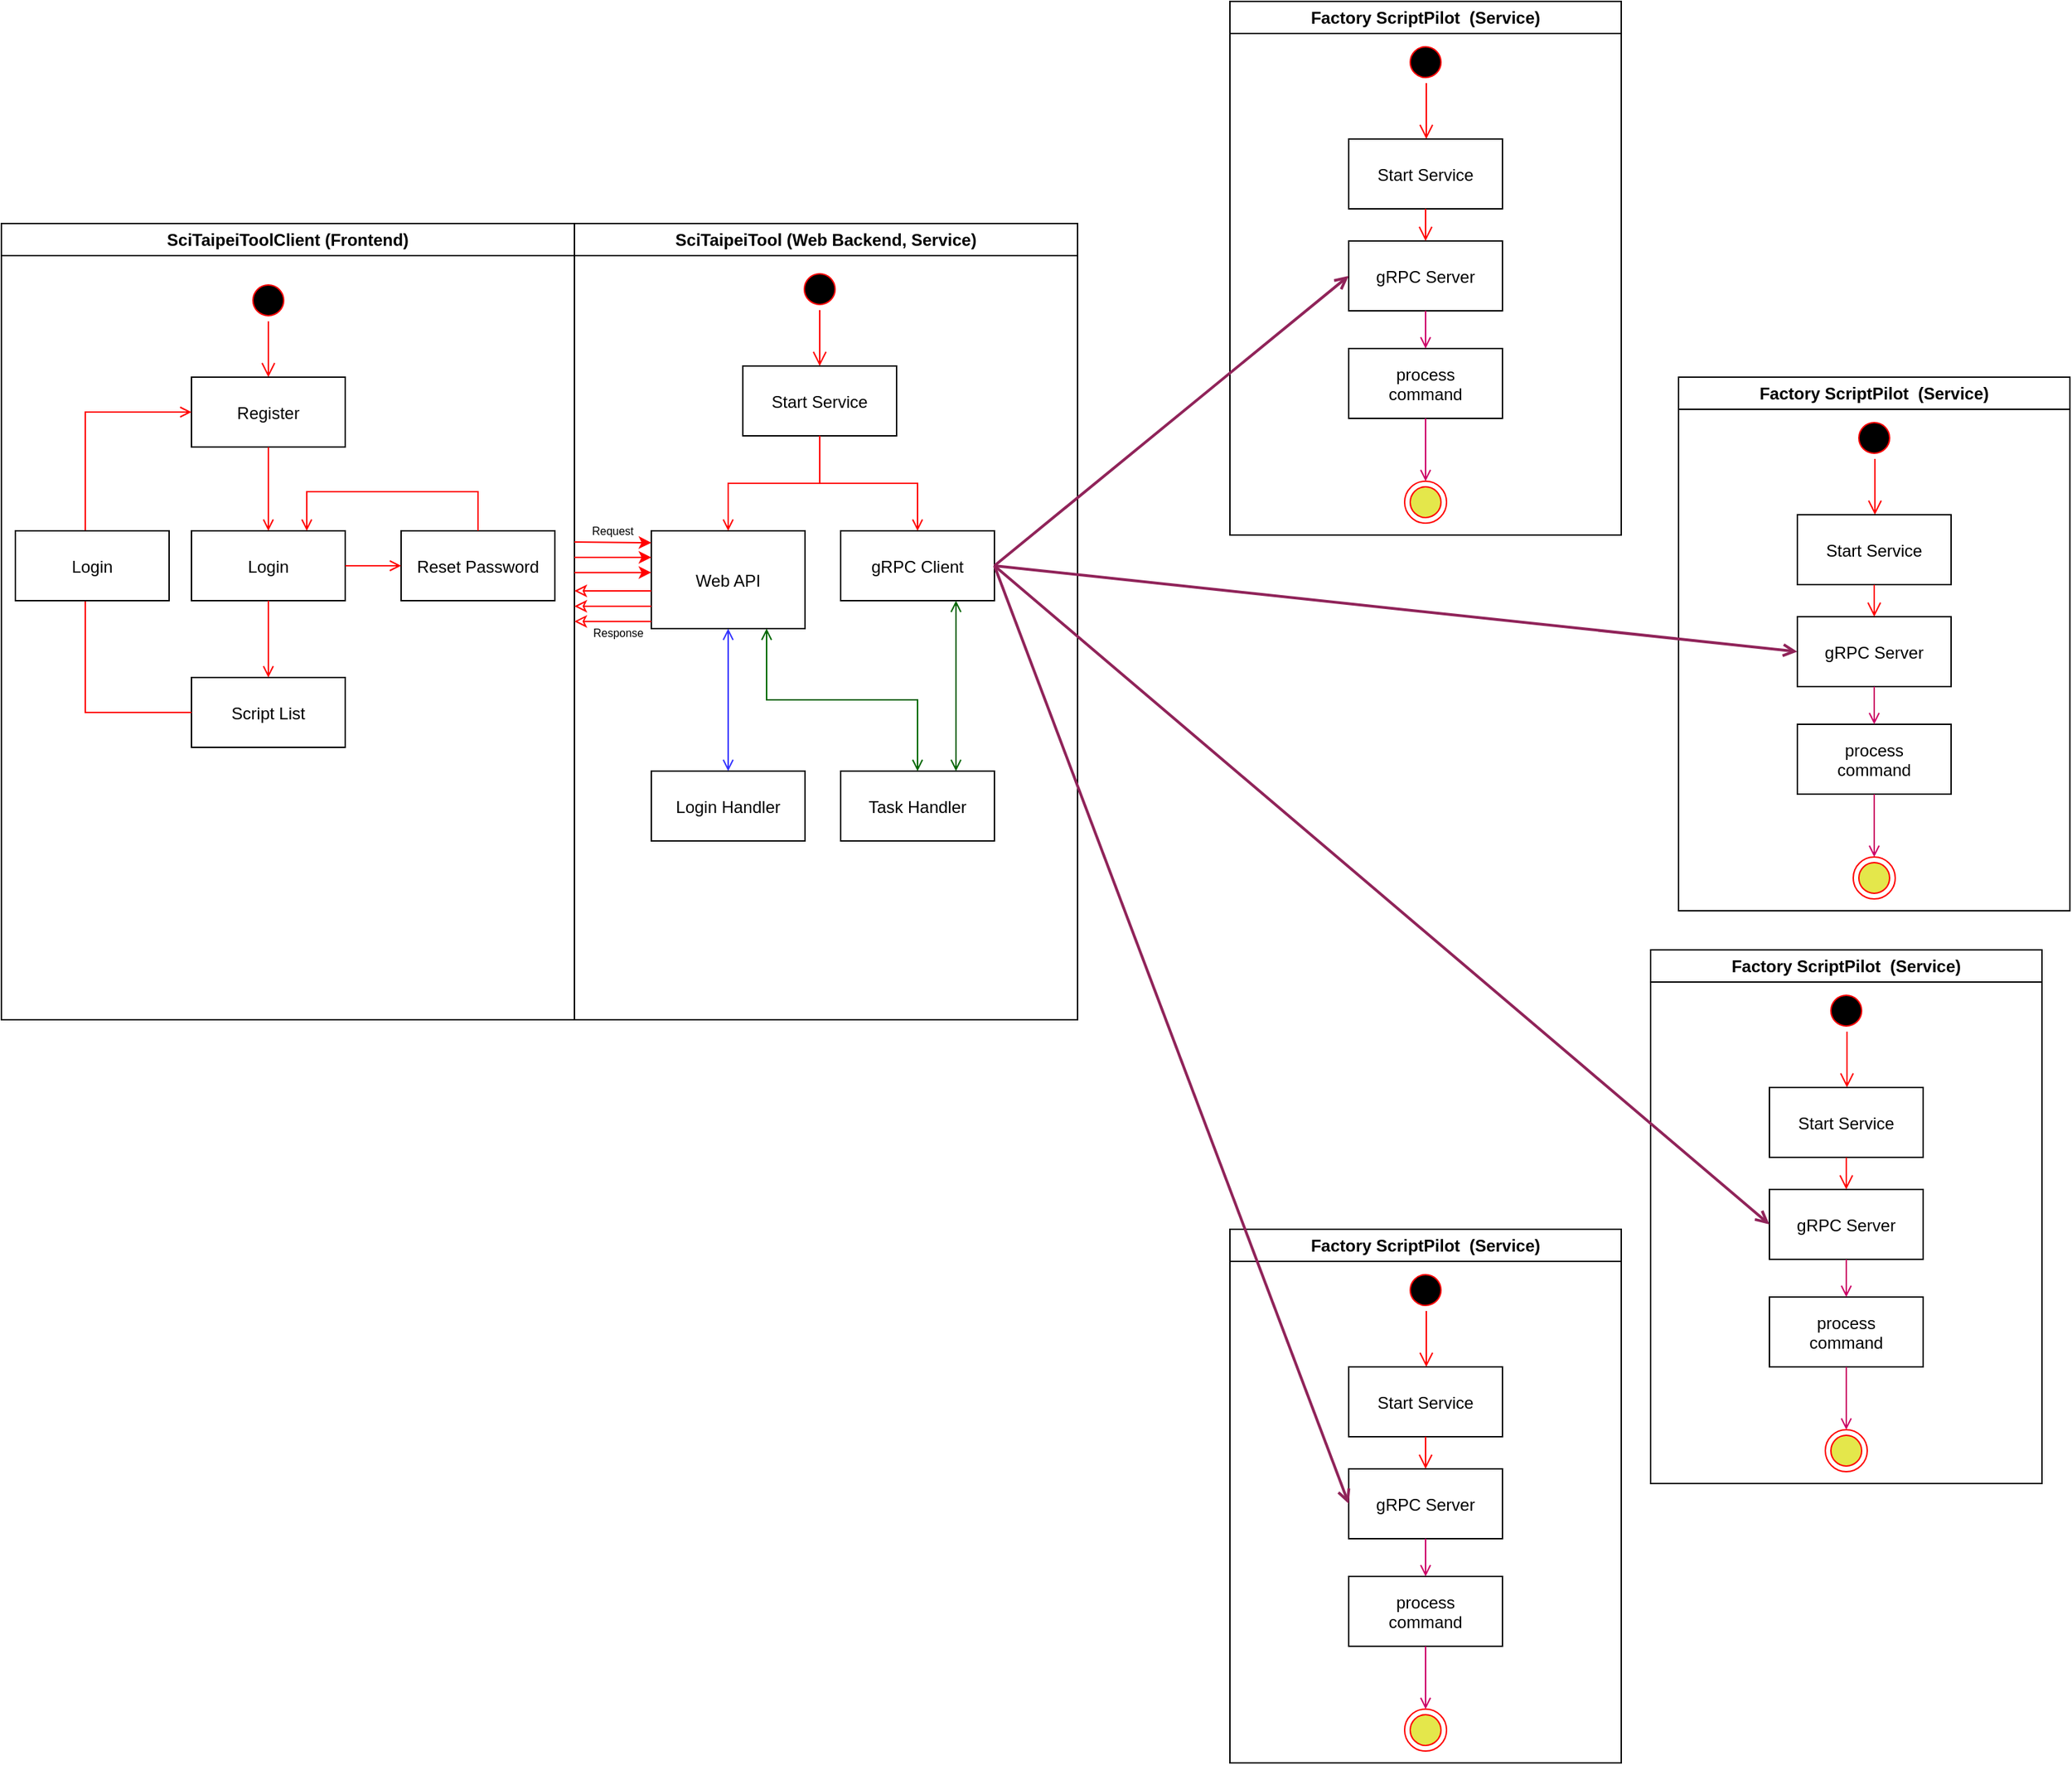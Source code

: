 <mxfile version="26.0.7">
  <diagram name="Page-1" id="e7e014a7-5840-1c2e-5031-d8a46d1fe8dd">
    <mxGraphModel dx="1199" dy="651" grid="1" gridSize="10" guides="1" tooltips="1" connect="1" arrows="1" fold="1" page="1" pageScale="1" pageWidth="1169" pageHeight="826" background="none" math="0" shadow="0">
      <root>
        <mxCell id="0" />
        <mxCell id="1" parent="0" />
        <mxCell id="2" value="SciTaipeiToolClient (Frontend)" style="swimlane;whiteSpace=wrap" parent="1" vertex="1">
          <mxGeometry x="10" y="190" width="410" height="570" as="geometry" />
        </mxCell>
        <mxCell id="5" value="" style="ellipse;shape=startState;fillColor=#000000;strokeColor=#ff0000;" parent="2" vertex="1">
          <mxGeometry x="176" y="40" width="30" height="30" as="geometry" />
        </mxCell>
        <mxCell id="6" value="" style="edgeStyle=elbowEdgeStyle;elbow=horizontal;verticalAlign=bottom;endArrow=open;endSize=8;strokeColor=#FF0000;endFill=1;rounded=0" parent="2" source="5" target="7" edge="1">
          <mxGeometry x="100" y="40" as="geometry">
            <mxPoint x="191" y="110" as="targetPoint" />
          </mxGeometry>
        </mxCell>
        <mxCell id="7" value="Register" style="" parent="2" vertex="1">
          <mxGeometry x="136" y="110" width="110" height="50" as="geometry" />
        </mxCell>
        <mxCell id="8" value="Login" style="" parent="2" vertex="1">
          <mxGeometry x="136" y="220" width="110" height="50" as="geometry" />
        </mxCell>
        <mxCell id="9" value="" style="endArrow=open;strokeColor=#FF0000;endFill=1;rounded=0" parent="2" source="7" target="8" edge="1">
          <mxGeometry relative="1" as="geometry" />
        </mxCell>
        <mxCell id="10" value="Script List" style="" parent="2" vertex="1">
          <mxGeometry x="136" y="325" width="110" height="50" as="geometry" />
        </mxCell>
        <mxCell id="11" value="" style="endArrow=open;strokeColor=#FF0000;endFill=1;rounded=0" parent="2" source="8" target="10" edge="1">
          <mxGeometry relative="1" as="geometry" />
        </mxCell>
        <mxCell id="12" value="" style="edgeStyle=elbowEdgeStyle;elbow=horizontal;strokeColor=#FF0000;endArrow=open;endFill=1;rounded=0" parent="2" source="10" target="7" edge="1">
          <mxGeometry width="100" height="100" relative="1" as="geometry">
            <mxPoint x="173" y="290" as="sourcePoint" />
            <mxPoint x="273" y="190" as="targetPoint" />
            <Array as="points">
              <mxPoint x="60" y="242" />
            </Array>
          </mxGeometry>
        </mxCell>
        <mxCell id="5kKA1LQGXs_GHi_AupSK-41" value="Reset Password" style="" vertex="1" parent="2">
          <mxGeometry x="286" y="220" width="110" height="50" as="geometry" />
        </mxCell>
        <mxCell id="5kKA1LQGXs_GHi_AupSK-42" value="" style="endArrow=open;strokeColor=#FF0000;endFill=1;rounded=0;exitX=1;exitY=0.5;exitDx=0;exitDy=0;entryX=0;entryY=0.5;entryDx=0;entryDy=0;" edge="1" parent="2" source="8" target="5kKA1LQGXs_GHi_AupSK-41">
          <mxGeometry relative="1" as="geometry">
            <mxPoint x="276" y="192" as="sourcePoint" />
            <mxPoint x="371" y="204" as="targetPoint" />
          </mxGeometry>
        </mxCell>
        <mxCell id="5kKA1LQGXs_GHi_AupSK-54" value="" style="endArrow=open;strokeColor=#FF0000;endFill=1;rounded=0;edgeStyle=orthogonalEdgeStyle;exitX=0.5;exitY=0;exitDx=0;exitDy=0;entryX=0.75;entryY=0;entryDx=0;entryDy=0;" edge="1" parent="2" source="5kKA1LQGXs_GHi_AupSK-41" target="8">
          <mxGeometry relative="1" as="geometry">
            <mxPoint x="356" y="182" as="sourcePoint" />
            <mxPoint x="196" y="192" as="targetPoint" />
            <Array as="points">
              <mxPoint x="341" y="192" />
              <mxPoint x="219" y="192" />
            </Array>
          </mxGeometry>
        </mxCell>
        <mxCell id="5kKA1LQGXs_GHi_AupSK-57" value="Login" style="" vertex="1" parent="2">
          <mxGeometry x="10" y="220" width="110" height="50" as="geometry" />
        </mxCell>
        <mxCell id="3" value="SciTaipeiTool (Web Backend, Service)" style="swimlane;whiteSpace=wrap" parent="1" vertex="1">
          <mxGeometry x="420" y="190" width="360" height="570" as="geometry" />
        </mxCell>
        <mxCell id="13" value="" style="ellipse;shape=startState;fillColor=#000000;strokeColor=#ff0000;" parent="3" vertex="1">
          <mxGeometry x="160.5" y="32" width="30" height="30" as="geometry" />
        </mxCell>
        <mxCell id="14" value="" style="edgeStyle=elbowEdgeStyle;elbow=horizontal;verticalAlign=bottom;endArrow=open;endSize=8;strokeColor=#FF0000;endFill=1;rounded=0" parent="3" source="13" target="15" edge="1">
          <mxGeometry x="40" y="20" as="geometry">
            <mxPoint x="155.5" y="82" as="targetPoint" />
          </mxGeometry>
        </mxCell>
        <mxCell id="15" value="Start Service" style="" parent="3" vertex="1">
          <mxGeometry x="120.5" y="102" width="110" height="50" as="geometry" />
        </mxCell>
        <mxCell id="16" value="Web API" style="" parent="3" vertex="1">
          <mxGeometry x="55" y="220" width="110" height="70" as="geometry" />
        </mxCell>
        <mxCell id="17" value="" style="endArrow=open;strokeColor=#FF0000;endFill=1;rounded=0;edgeStyle=orthogonalEdgeStyle;" parent="3" source="15" target="16" edge="1">
          <mxGeometry relative="1" as="geometry" />
        </mxCell>
        <mxCell id="18" value="Login Handler" style="" parent="3" vertex="1">
          <mxGeometry x="55" y="392" width="110" height="50" as="geometry" />
        </mxCell>
        <mxCell id="19" value="" style="endArrow=open;strokeColor=#3333FF;endFill=1;rounded=0;startArrow=open;startFill=0;" parent="3" source="16" target="18" edge="1">
          <mxGeometry relative="1" as="geometry" />
        </mxCell>
        <mxCell id="5kKA1LQGXs_GHi_AupSK-58" value="gRPC Client" style="" vertex="1" parent="3">
          <mxGeometry x="190.5" y="220" width="110" height="50" as="geometry" />
        </mxCell>
        <mxCell id="5kKA1LQGXs_GHi_AupSK-59" value="" style="endArrow=open;strokeColor=#FF0000;endFill=1;rounded=0;entryX=0.5;entryY=0;entryDx=0;entryDy=0;exitX=0.5;exitY=1;exitDx=0;exitDy=0;edgeStyle=orthogonalEdgeStyle;" edge="1" parent="3" source="15" target="5kKA1LQGXs_GHi_AupSK-58">
          <mxGeometry relative="1" as="geometry">
            <mxPoint x="186" y="162" as="sourcePoint" />
            <mxPoint x="120" y="230" as="targetPoint" />
          </mxGeometry>
        </mxCell>
        <mxCell id="5kKA1LQGXs_GHi_AupSK-60" value="Task Handler" style="" vertex="1" parent="3">
          <mxGeometry x="190.5" y="392" width="110" height="50" as="geometry" />
        </mxCell>
        <mxCell id="5kKA1LQGXs_GHi_AupSK-63" value="" style="endArrow=open;strokeColor=#006600;endFill=1;rounded=0;entryX=0.5;entryY=0;entryDx=0;entryDy=0;exitX=0.75;exitY=1;exitDx=0;exitDy=0;edgeStyle=orthogonalEdgeStyle;startArrow=open;startFill=0;" edge="1" parent="3" source="16" target="5kKA1LQGXs_GHi_AupSK-60">
          <mxGeometry relative="1" as="geometry">
            <mxPoint x="120" y="280" as="sourcePoint" />
            <mxPoint x="120" y="402" as="targetPoint" />
          </mxGeometry>
        </mxCell>
        <mxCell id="5kKA1LQGXs_GHi_AupSK-64" value="" style="endArrow=open;strokeColor=#006600;endFill=1;rounded=0;startArrow=open;startFill=0;entryX=0.75;entryY=0;entryDx=0;entryDy=0;exitX=0.75;exitY=1;exitDx=0;exitDy=0;" edge="1" parent="3" source="5kKA1LQGXs_GHi_AupSK-58" target="5kKA1LQGXs_GHi_AupSK-60">
          <mxGeometry relative="1" as="geometry">
            <mxPoint x="280.5" y="292" as="sourcePoint" />
            <mxPoint x="280.5" y="392" as="targetPoint" />
          </mxGeometry>
        </mxCell>
        <mxCell id="5kKA1LQGXs_GHi_AupSK-71" value="&lt;font style=&quot;font-size: 8px;&quot;&gt;Request&lt;/font&gt;" style="endArrow=classic;html=1;rounded=0;entryX=0;entryY=0.25;entryDx=0;entryDy=0;strokeColor=light-dark(#ff0000, #ededed);labelPosition=center;verticalLabelPosition=top;align=center;verticalAlign=bottom;" edge="1" parent="3">
          <mxGeometry width="50" height="50" relative="1" as="geometry">
            <mxPoint y="228" as="sourcePoint" />
            <mxPoint x="55" y="228.5" as="targetPoint" />
          </mxGeometry>
        </mxCell>
        <mxCell id="5kKA1LQGXs_GHi_AupSK-72" value="" style="endArrow=none;html=1;rounded=0;entryX=0;entryY=0.5;entryDx=0;entryDy=0;strokeColor=light-dark(#ff0000, #ededed);startArrow=classic;startFill=0;" edge="1" parent="3">
          <mxGeometry width="50" height="50" relative="1" as="geometry">
            <mxPoint y="274" as="sourcePoint" />
            <mxPoint x="55" y="274" as="targetPoint" />
          </mxGeometry>
        </mxCell>
        <mxCell id="5kKA1LQGXs_GHi_AupSK-119" value="" style="endArrow=none;html=1;rounded=0;entryX=0;entryY=0.5;entryDx=0;entryDy=0;strokeColor=light-dark(#ff0000, #ededed);startArrow=classic;startFill=0;" edge="1" parent="3">
          <mxGeometry width="50" height="50" relative="1" as="geometry">
            <mxPoint y="284.82" as="sourcePoint" />
            <mxPoint x="55" y="284.82" as="targetPoint" />
          </mxGeometry>
        </mxCell>
        <mxCell id="5kKA1LQGXs_GHi_AupSK-124" value="&lt;font style=&quot;font-size: 8px;&quot;&gt;Response&lt;/font&gt;" style="edgeLabel;html=1;align=center;verticalAlign=middle;resizable=0;points=[];" vertex="1" connectable="0" parent="5kKA1LQGXs_GHi_AupSK-119">
          <mxGeometry x="-0.031" y="1" relative="1" as="geometry">
            <mxPoint x="4" y="8" as="offset" />
          </mxGeometry>
        </mxCell>
        <mxCell id="5kKA1LQGXs_GHi_AupSK-120" value="" style="endArrow=none;html=1;rounded=0;entryX=0;entryY=0.5;entryDx=0;entryDy=0;strokeColor=light-dark(#ff0000, #ededed);startArrow=classic;startFill=0;" edge="1" parent="3">
          <mxGeometry width="50" height="50" relative="1" as="geometry">
            <mxPoint y="263" as="sourcePoint" />
            <mxPoint x="55" y="263" as="targetPoint" />
          </mxGeometry>
        </mxCell>
        <mxCell id="5kKA1LQGXs_GHi_AupSK-121" value="" style="endArrow=classic;html=1;rounded=0;entryX=0;entryY=0.5;entryDx=0;entryDy=0;strokeColor=light-dark(#ff0000, #ededed);startArrow=none;startFill=0;endFill=1;" edge="1" parent="3">
          <mxGeometry width="50" height="50" relative="1" as="geometry">
            <mxPoint y="239" as="sourcePoint" />
            <mxPoint x="55" y="239" as="targetPoint" />
          </mxGeometry>
        </mxCell>
        <mxCell id="5kKA1LQGXs_GHi_AupSK-122" value="" style="endArrow=classic;html=1;rounded=0;entryX=0;entryY=0.5;entryDx=0;entryDy=0;strokeColor=light-dark(#ff0000, #ededed);startArrow=none;startFill=0;endFill=1;" edge="1" parent="3">
          <mxGeometry width="50" height="50" relative="1" as="geometry">
            <mxPoint y="249.82" as="sourcePoint" />
            <mxPoint x="55" y="249.82" as="targetPoint" />
          </mxGeometry>
        </mxCell>
        <mxCell id="4" value="Factory ScriptPilot  (Service)" style="swimlane;whiteSpace=wrap" parent="1" vertex="1">
          <mxGeometry x="889" y="31" width="280" height="382" as="geometry">
            <mxRectangle x="920" y="20" width="140" height="30" as="alternateBounds" />
          </mxGeometry>
        </mxCell>
        <mxCell id="33" value="process&#xa;command" style="" parent="4" vertex="1">
          <mxGeometry x="85" y="248.5" width="110" height="50" as="geometry" />
        </mxCell>
        <mxCell id="38" value="" style="ellipse;shape=endState;fillColor=light-dark(#e4e74b, #ededed);strokeColor=#ff0000" parent="4" vertex="1">
          <mxGeometry x="125" y="343.5" width="30" height="30" as="geometry" />
        </mxCell>
        <mxCell id="39" value="" style="endArrow=open;strokeColor=#CC0066;endFill=1;rounded=0" parent="4" source="33" target="38" edge="1">
          <mxGeometry relative="1" as="geometry" />
        </mxCell>
        <mxCell id="5kKA1LQGXs_GHi_AupSK-65" value="" style="ellipse;shape=startState;fillColor=#000000;strokeColor=#ff0000;" vertex="1" parent="4">
          <mxGeometry x="125" y="28.5" width="30" height="30" as="geometry" />
        </mxCell>
        <mxCell id="5kKA1LQGXs_GHi_AupSK-66" value="" style="edgeStyle=elbowEdgeStyle;elbow=horizontal;verticalAlign=bottom;endArrow=open;endSize=8;strokeColor=#FF0000;endFill=1;rounded=0" edge="1" parent="4" target="5kKA1LQGXs_GHi_AupSK-67">
          <mxGeometry x="-684.5" y="-108" as="geometry">
            <mxPoint x="120" y="78.5" as="targetPoint" />
            <mxPoint x="140.5" y="58.5" as="sourcePoint" />
          </mxGeometry>
        </mxCell>
        <mxCell id="5kKA1LQGXs_GHi_AupSK-67" value="Start Service" style="" vertex="1" parent="4">
          <mxGeometry x="85" y="98.5" width="110" height="50" as="geometry" />
        </mxCell>
        <mxCell id="5kKA1LQGXs_GHi_AupSK-68" value="gRPC Server" style="" vertex="1" parent="4">
          <mxGeometry x="85" y="171.5" width="110" height="50" as="geometry" />
        </mxCell>
        <mxCell id="5kKA1LQGXs_GHi_AupSK-70" value="" style="endArrow=open;strokeColor=#CC0066;endFill=1;rounded=0;startArrow=none;startFill=0;exitX=0.5;exitY=1;exitDx=0;exitDy=0;entryX=0.5;entryY=0;entryDx=0;entryDy=0;" edge="1" parent="4" source="5kKA1LQGXs_GHi_AupSK-68" target="33">
          <mxGeometry relative="1" as="geometry">
            <mxPoint x="70.5" y="298.5" as="sourcePoint" />
            <mxPoint x="175.5" y="298.5" as="targetPoint" />
          </mxGeometry>
        </mxCell>
        <mxCell id="5kKA1LQGXs_GHi_AupSK-75" value="" style="edgeStyle=elbowEdgeStyle;elbow=horizontal;verticalAlign=bottom;endArrow=open;endSize=8;strokeColor=#FF0000;endFill=1;rounded=0;exitX=0.5;exitY=1;exitDx=0;exitDy=0;entryX=0.5;entryY=0;entryDx=0;entryDy=0;" edge="1" parent="4" source="5kKA1LQGXs_GHi_AupSK-67" target="5kKA1LQGXs_GHi_AupSK-68">
          <mxGeometry x="-1508.5" y="-236" as="geometry">
            <mxPoint x="140.25" y="198.5" as="targetPoint" />
            <mxPoint x="139.75" y="158.5" as="sourcePoint" />
          </mxGeometry>
        </mxCell>
        <mxCell id="5kKA1LQGXs_GHi_AupSK-69" value="" style="endArrow=open;strokeColor=light-dark(#902359, #ff96ee);endFill=1;rounded=0;startArrow=none;startFill=0;exitX=1;exitY=0.5;exitDx=0;exitDy=0;entryX=0;entryY=0.5;entryDx=0;entryDy=0;strokeWidth=2;" edge="1" parent="1" source="5kKA1LQGXs_GHi_AupSK-58" target="5kKA1LQGXs_GHi_AupSK-68">
          <mxGeometry relative="1" as="geometry">
            <mxPoint x="740" y="370" as="sourcePoint" />
            <mxPoint x="790" y="380" as="targetPoint" />
          </mxGeometry>
        </mxCell>
        <mxCell id="5kKA1LQGXs_GHi_AupSK-77" value="Factory ScriptPilot  (Service)" style="swimlane;whiteSpace=wrap" vertex="1" parent="1">
          <mxGeometry x="1210" y="300" width="280" height="382" as="geometry">
            <mxRectangle x="1190" y="300" width="140" height="30" as="alternateBounds" />
          </mxGeometry>
        </mxCell>
        <mxCell id="5kKA1LQGXs_GHi_AupSK-78" value="process&#xa;command" style="" vertex="1" parent="5kKA1LQGXs_GHi_AupSK-77">
          <mxGeometry x="85" y="248.5" width="110" height="50" as="geometry" />
        </mxCell>
        <mxCell id="5kKA1LQGXs_GHi_AupSK-79" value="" style="ellipse;shape=endState;fillColor=light-dark(#e4e74b, #ededed);strokeColor=#ff0000" vertex="1" parent="5kKA1LQGXs_GHi_AupSK-77">
          <mxGeometry x="125" y="343.5" width="30" height="30" as="geometry" />
        </mxCell>
        <mxCell id="5kKA1LQGXs_GHi_AupSK-80" value="" style="endArrow=open;strokeColor=#CC0066;endFill=1;rounded=0" edge="1" parent="5kKA1LQGXs_GHi_AupSK-77" source="5kKA1LQGXs_GHi_AupSK-78" target="5kKA1LQGXs_GHi_AupSK-79">
          <mxGeometry relative="1" as="geometry" />
        </mxCell>
        <mxCell id="5kKA1LQGXs_GHi_AupSK-81" value="" style="ellipse;shape=startState;fillColor=#000000;strokeColor=#ff0000;" vertex="1" parent="5kKA1LQGXs_GHi_AupSK-77">
          <mxGeometry x="125" y="28.5" width="30" height="30" as="geometry" />
        </mxCell>
        <mxCell id="5kKA1LQGXs_GHi_AupSK-82" value="" style="edgeStyle=elbowEdgeStyle;elbow=horizontal;verticalAlign=bottom;endArrow=open;endSize=8;strokeColor=#FF0000;endFill=1;rounded=0" edge="1" parent="5kKA1LQGXs_GHi_AupSK-77" target="5kKA1LQGXs_GHi_AupSK-83">
          <mxGeometry x="-684.5" y="-108" as="geometry">
            <mxPoint x="120" y="78.5" as="targetPoint" />
            <mxPoint x="140.5" y="58.5" as="sourcePoint" />
          </mxGeometry>
        </mxCell>
        <mxCell id="5kKA1LQGXs_GHi_AupSK-83" value="Start Service" style="" vertex="1" parent="5kKA1LQGXs_GHi_AupSK-77">
          <mxGeometry x="85" y="98.5" width="110" height="50" as="geometry" />
        </mxCell>
        <mxCell id="5kKA1LQGXs_GHi_AupSK-84" value="gRPC Server" style="" vertex="1" parent="5kKA1LQGXs_GHi_AupSK-77">
          <mxGeometry x="85" y="171.5" width="110" height="50" as="geometry" />
        </mxCell>
        <mxCell id="5kKA1LQGXs_GHi_AupSK-85" value="" style="endArrow=open;strokeColor=#CC0066;endFill=1;rounded=0;startArrow=none;startFill=0;exitX=0.5;exitY=1;exitDx=0;exitDy=0;entryX=0.5;entryY=0;entryDx=0;entryDy=0;" edge="1" parent="5kKA1LQGXs_GHi_AupSK-77" source="5kKA1LQGXs_GHi_AupSK-84" target="5kKA1LQGXs_GHi_AupSK-78">
          <mxGeometry relative="1" as="geometry">
            <mxPoint x="70.5" y="298.5" as="sourcePoint" />
            <mxPoint x="175.5" y="298.5" as="targetPoint" />
          </mxGeometry>
        </mxCell>
        <mxCell id="5kKA1LQGXs_GHi_AupSK-86" value="" style="edgeStyle=elbowEdgeStyle;elbow=horizontal;verticalAlign=bottom;endArrow=open;endSize=8;strokeColor=#FF0000;endFill=1;rounded=0;exitX=0.5;exitY=1;exitDx=0;exitDy=0;entryX=0.5;entryY=0;entryDx=0;entryDy=0;" edge="1" parent="5kKA1LQGXs_GHi_AupSK-77" source="5kKA1LQGXs_GHi_AupSK-83" target="5kKA1LQGXs_GHi_AupSK-84">
          <mxGeometry x="-1508.5" y="-236" as="geometry">
            <mxPoint x="140.25" y="198.5" as="targetPoint" />
            <mxPoint x="139.75" y="158.5" as="sourcePoint" />
          </mxGeometry>
        </mxCell>
        <mxCell id="5kKA1LQGXs_GHi_AupSK-87" value="Factory ScriptPilot  (Service)" style="swimlane;whiteSpace=wrap" vertex="1" parent="1">
          <mxGeometry x="889" y="910" width="280" height="382" as="geometry">
            <mxRectangle x="889" y="910" width="140" height="30" as="alternateBounds" />
          </mxGeometry>
        </mxCell>
        <mxCell id="5kKA1LQGXs_GHi_AupSK-88" value="process&#xa;command" style="" vertex="1" parent="5kKA1LQGXs_GHi_AupSK-87">
          <mxGeometry x="85" y="248.5" width="110" height="50" as="geometry" />
        </mxCell>
        <mxCell id="5kKA1LQGXs_GHi_AupSK-89" value="" style="ellipse;shape=endState;fillColor=light-dark(#e4e74b, #ededed);strokeColor=#ff0000" vertex="1" parent="5kKA1LQGXs_GHi_AupSK-87">
          <mxGeometry x="125" y="343.5" width="30" height="30" as="geometry" />
        </mxCell>
        <mxCell id="5kKA1LQGXs_GHi_AupSK-90" value="" style="endArrow=open;strokeColor=#CC0066;endFill=1;rounded=0" edge="1" parent="5kKA1LQGXs_GHi_AupSK-87" source="5kKA1LQGXs_GHi_AupSK-88" target="5kKA1LQGXs_GHi_AupSK-89">
          <mxGeometry relative="1" as="geometry" />
        </mxCell>
        <mxCell id="5kKA1LQGXs_GHi_AupSK-91" value="" style="ellipse;shape=startState;fillColor=#000000;strokeColor=#ff0000;" vertex="1" parent="5kKA1LQGXs_GHi_AupSK-87">
          <mxGeometry x="125" y="28.5" width="30" height="30" as="geometry" />
        </mxCell>
        <mxCell id="5kKA1LQGXs_GHi_AupSK-92" value="" style="edgeStyle=elbowEdgeStyle;elbow=horizontal;verticalAlign=bottom;endArrow=open;endSize=8;strokeColor=#FF0000;endFill=1;rounded=0" edge="1" parent="5kKA1LQGXs_GHi_AupSK-87" target="5kKA1LQGXs_GHi_AupSK-93">
          <mxGeometry x="-684.5" y="-108" as="geometry">
            <mxPoint x="120" y="78.5" as="targetPoint" />
            <mxPoint x="140.5" y="58.5" as="sourcePoint" />
          </mxGeometry>
        </mxCell>
        <mxCell id="5kKA1LQGXs_GHi_AupSK-93" value="Start Service" style="" vertex="1" parent="5kKA1LQGXs_GHi_AupSK-87">
          <mxGeometry x="85" y="98.5" width="110" height="50" as="geometry" />
        </mxCell>
        <mxCell id="5kKA1LQGXs_GHi_AupSK-94" value="gRPC Server" style="" vertex="1" parent="5kKA1LQGXs_GHi_AupSK-87">
          <mxGeometry x="85" y="171.5" width="110" height="50" as="geometry" />
        </mxCell>
        <mxCell id="5kKA1LQGXs_GHi_AupSK-95" value="" style="endArrow=open;strokeColor=#CC0066;endFill=1;rounded=0;startArrow=none;startFill=0;exitX=0.5;exitY=1;exitDx=0;exitDy=0;entryX=0.5;entryY=0;entryDx=0;entryDy=0;" edge="1" parent="5kKA1LQGXs_GHi_AupSK-87" source="5kKA1LQGXs_GHi_AupSK-94" target="5kKA1LQGXs_GHi_AupSK-88">
          <mxGeometry relative="1" as="geometry">
            <mxPoint x="70.5" y="298.5" as="sourcePoint" />
            <mxPoint x="175.5" y="298.5" as="targetPoint" />
          </mxGeometry>
        </mxCell>
        <mxCell id="5kKA1LQGXs_GHi_AupSK-96" value="" style="edgeStyle=elbowEdgeStyle;elbow=horizontal;verticalAlign=bottom;endArrow=open;endSize=8;strokeColor=#FF0000;endFill=1;rounded=0;exitX=0.5;exitY=1;exitDx=0;exitDy=0;entryX=0.5;entryY=0;entryDx=0;entryDy=0;" edge="1" parent="5kKA1LQGXs_GHi_AupSK-87" source="5kKA1LQGXs_GHi_AupSK-93" target="5kKA1LQGXs_GHi_AupSK-94">
          <mxGeometry x="-1508.5" y="-236" as="geometry">
            <mxPoint x="140.25" y="198.5" as="targetPoint" />
            <mxPoint x="139.75" y="158.5" as="sourcePoint" />
          </mxGeometry>
        </mxCell>
        <mxCell id="5kKA1LQGXs_GHi_AupSK-97" value="Factory ScriptPilot  (Service)" style="swimlane;whiteSpace=wrap;startSize=23;" vertex="1" parent="1">
          <mxGeometry x="1190" y="710" width="280" height="382" as="geometry">
            <mxRectangle x="1190" y="710" width="140" height="30" as="alternateBounds" />
          </mxGeometry>
        </mxCell>
        <mxCell id="5kKA1LQGXs_GHi_AupSK-98" value="process&#xa;command" style="" vertex="1" parent="5kKA1LQGXs_GHi_AupSK-97">
          <mxGeometry x="85" y="248.5" width="110" height="50" as="geometry" />
        </mxCell>
        <mxCell id="5kKA1LQGXs_GHi_AupSK-99" value="" style="ellipse;shape=endState;fillColor=light-dark(#e4e74b, #ededed);strokeColor=#ff0000" vertex="1" parent="5kKA1LQGXs_GHi_AupSK-97">
          <mxGeometry x="125" y="343.5" width="30" height="30" as="geometry" />
        </mxCell>
        <mxCell id="5kKA1LQGXs_GHi_AupSK-100" value="" style="endArrow=open;strokeColor=#CC0066;endFill=1;rounded=0" edge="1" parent="5kKA1LQGXs_GHi_AupSK-97" source="5kKA1LQGXs_GHi_AupSK-98" target="5kKA1LQGXs_GHi_AupSK-99">
          <mxGeometry relative="1" as="geometry" />
        </mxCell>
        <mxCell id="5kKA1LQGXs_GHi_AupSK-101" value="" style="ellipse;shape=startState;fillColor=#000000;strokeColor=#ff0000;" vertex="1" parent="5kKA1LQGXs_GHi_AupSK-97">
          <mxGeometry x="125" y="28.5" width="30" height="30" as="geometry" />
        </mxCell>
        <mxCell id="5kKA1LQGXs_GHi_AupSK-102" value="" style="edgeStyle=elbowEdgeStyle;elbow=horizontal;verticalAlign=bottom;endArrow=open;endSize=8;strokeColor=#FF0000;endFill=1;rounded=0" edge="1" parent="5kKA1LQGXs_GHi_AupSK-97" target="5kKA1LQGXs_GHi_AupSK-103">
          <mxGeometry x="-684.5" y="-108" as="geometry">
            <mxPoint x="120" y="78.5" as="targetPoint" />
            <mxPoint x="140.5" y="58.5" as="sourcePoint" />
          </mxGeometry>
        </mxCell>
        <mxCell id="5kKA1LQGXs_GHi_AupSK-103" value="Start Service" style="" vertex="1" parent="5kKA1LQGXs_GHi_AupSK-97">
          <mxGeometry x="85" y="98.5" width="110" height="50" as="geometry" />
        </mxCell>
        <mxCell id="5kKA1LQGXs_GHi_AupSK-104" value="gRPC Server" style="" vertex="1" parent="5kKA1LQGXs_GHi_AupSK-97">
          <mxGeometry x="85" y="171.5" width="110" height="50" as="geometry" />
        </mxCell>
        <mxCell id="5kKA1LQGXs_GHi_AupSK-105" value="" style="endArrow=open;strokeColor=#CC0066;endFill=1;rounded=0;startArrow=none;startFill=0;exitX=0.5;exitY=1;exitDx=0;exitDy=0;entryX=0.5;entryY=0;entryDx=0;entryDy=0;" edge="1" parent="5kKA1LQGXs_GHi_AupSK-97" source="5kKA1LQGXs_GHi_AupSK-104" target="5kKA1LQGXs_GHi_AupSK-98">
          <mxGeometry relative="1" as="geometry">
            <mxPoint x="70.5" y="298.5" as="sourcePoint" />
            <mxPoint x="175.5" y="298.5" as="targetPoint" />
          </mxGeometry>
        </mxCell>
        <mxCell id="5kKA1LQGXs_GHi_AupSK-106" value="" style="edgeStyle=elbowEdgeStyle;elbow=horizontal;verticalAlign=bottom;endArrow=open;endSize=8;strokeColor=#FF0000;endFill=1;rounded=0;exitX=0.5;exitY=1;exitDx=0;exitDy=0;entryX=0.5;entryY=0;entryDx=0;entryDy=0;" edge="1" parent="5kKA1LQGXs_GHi_AupSK-97" source="5kKA1LQGXs_GHi_AupSK-103" target="5kKA1LQGXs_GHi_AupSK-104">
          <mxGeometry x="-1508.5" y="-236" as="geometry">
            <mxPoint x="140.25" y="198.5" as="targetPoint" />
            <mxPoint x="139.75" y="158.5" as="sourcePoint" />
          </mxGeometry>
        </mxCell>
        <mxCell id="5kKA1LQGXs_GHi_AupSK-108" value="" style="endArrow=open;strokeColor=light-dark(#902359, #ff96ee);endFill=1;rounded=0;startArrow=none;startFill=0;exitX=1;exitY=0.5;exitDx=0;exitDy=0;entryX=0;entryY=0.5;entryDx=0;entryDy=0;strokeWidth=2;" edge="1" parent="1" source="5kKA1LQGXs_GHi_AupSK-58" target="5kKA1LQGXs_GHi_AupSK-84">
          <mxGeometry relative="1" as="geometry">
            <mxPoint x="731" y="445" as="sourcePoint" />
            <mxPoint x="1000" y="310" as="targetPoint" />
          </mxGeometry>
        </mxCell>
        <mxCell id="5kKA1LQGXs_GHi_AupSK-109" value="" style="endArrow=open;strokeColor=light-dark(#902359, #ff96ee);endFill=1;rounded=0;startArrow=none;startFill=0;exitX=1;exitY=0.5;exitDx=0;exitDy=0;entryX=0;entryY=0.5;entryDx=0;entryDy=0;strokeWidth=2;" edge="1" parent="1" source="5kKA1LQGXs_GHi_AupSK-58" target="5kKA1LQGXs_GHi_AupSK-104">
          <mxGeometry relative="1" as="geometry">
            <mxPoint x="730" y="445" as="sourcePoint" />
            <mxPoint x="1140" y="710" as="targetPoint" />
          </mxGeometry>
        </mxCell>
        <mxCell id="5kKA1LQGXs_GHi_AupSK-110" value="" style="endArrow=open;strokeColor=light-dark(#902359, #ff96ee);endFill=1;rounded=0;startArrow=none;startFill=0;exitX=1;exitY=0.5;exitDx=0;exitDy=0;entryX=0;entryY=0.5;entryDx=0;entryDy=0;strokeWidth=2;" edge="1" parent="1" source="5kKA1LQGXs_GHi_AupSK-58" target="5kKA1LQGXs_GHi_AupSK-94">
          <mxGeometry relative="1" as="geometry">
            <mxPoint x="700" y="470" as="sourcePoint" />
            <mxPoint x="1265" y="942" as="targetPoint" />
          </mxGeometry>
        </mxCell>
      </root>
    </mxGraphModel>
  </diagram>
</mxfile>

